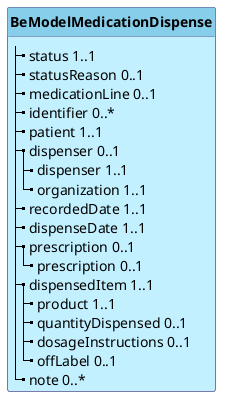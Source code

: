@startuml
skinparam linetype polyline
hide circle
hide stereotype

skinparam class {
 BorderColor #505090
 BackgroundColor APPLICATION
 HeaderBackgroundColor SkyBlue
}

class "**BeModelMedicationDispense**" as BeModelMedicationDispense {
  |_ status 1..1   
  |_ statusReason 0..1   
  |_ medicationLine 0..1   
  |_ identifier 0..*   
  |_ patient 1..1   
  |_ dispenser 0..1   
    |_ dispenser 1..1   
    |_ organization 1..1   
  |_ recordedDate 1..1   
  |_ dispenseDate 1..1   
  |_ prescription 0..1   
    |_ prescription 0..1   
  |_ dispensedItem 1..1   
    |_ product 1..1   
    |_ quantityDispensed 0..1   
    |_ dosageInstructions 0..1   
    |_ offLabel 0..1   
  |_ note 0..*   
}
@enduml